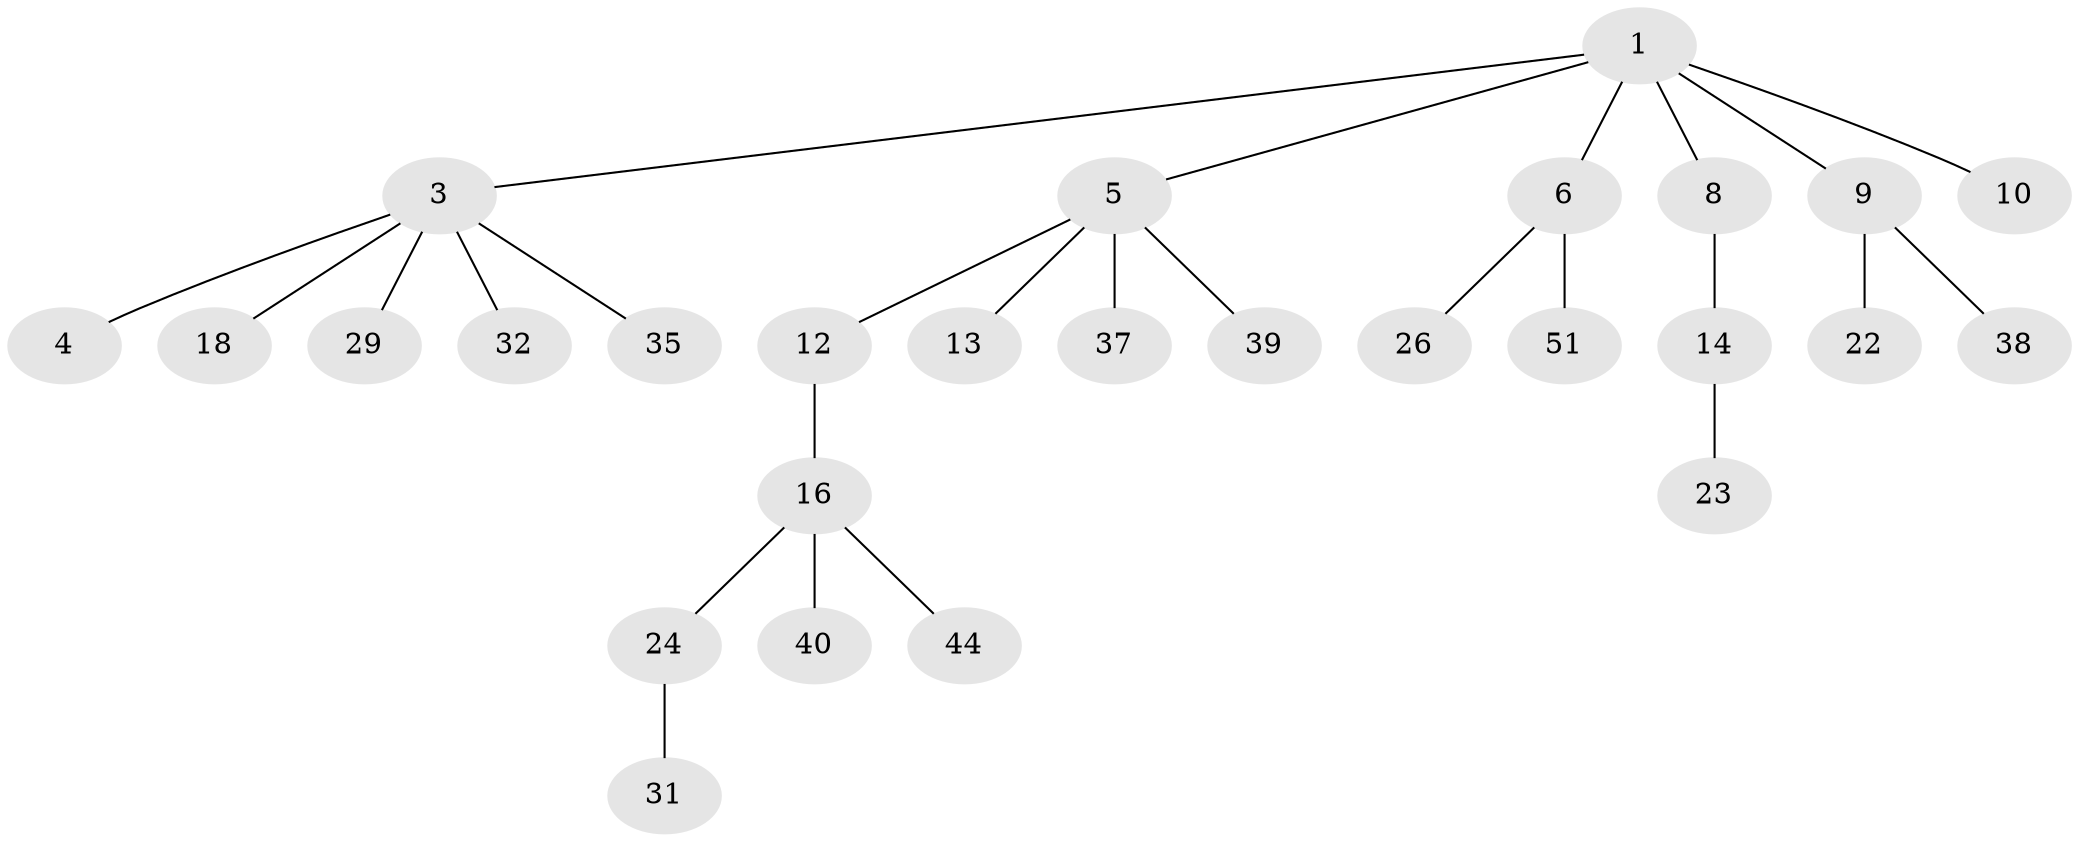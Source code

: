 // original degree distribution, {6: 0.01818181818181818, 4: 0.09090909090909091, 8: 0.01818181818181818, 2: 0.21818181818181817, 5: 0.01818181818181818, 3: 0.09090909090909091, 1: 0.5454545454545454}
// Generated by graph-tools (version 1.1) at 2025/15/03/09/25 04:15:37]
// undirected, 27 vertices, 26 edges
graph export_dot {
graph [start="1"]
  node [color=gray90,style=filled];
  1 [super="+2+54+49"];
  3 [super="+20+7+48+45"];
  4 [super="+50"];
  5;
  6 [super="+11"];
  8 [super="+28"];
  9 [super="+15"];
  10 [super="+30+27"];
  12 [super="+42+17"];
  13 [super="+47"];
  14 [super="+25"];
  16 [super="+19"];
  18;
  22;
  23;
  24;
  26 [super="+46"];
  29;
  31 [super="+43"];
  32;
  35;
  37;
  38;
  39;
  40 [super="+41"];
  44;
  51;
  1 -- 3;
  1 -- 5;
  1 -- 6;
  1 -- 8;
  1 -- 10;
  1 -- 9;
  3 -- 4;
  3 -- 18;
  3 -- 29;
  3 -- 35;
  3 -- 32;
  5 -- 12;
  5 -- 13;
  5 -- 37;
  5 -- 39;
  6 -- 26;
  6 -- 51;
  8 -- 14;
  9 -- 38;
  9 -- 22;
  12 -- 16;
  14 -- 23;
  16 -- 24;
  16 -- 40;
  16 -- 44;
  24 -- 31;
}
